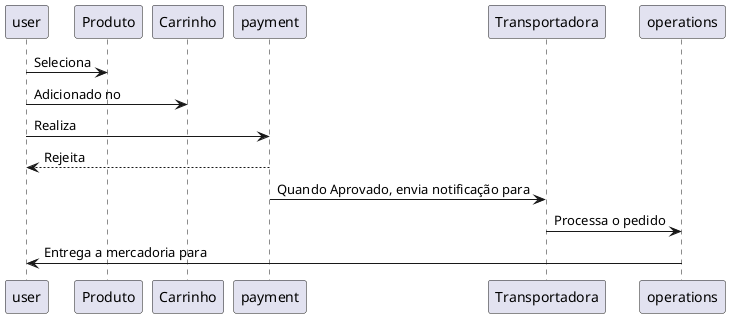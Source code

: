 @startuml Diagrama Sequencia / Sequence Diagram

user -> Produto : Seleciona
user -> Carrinho : Adicionado no
user -> payment : Realiza
user <-- payment : Rejeita

payment -> Transportadora : Quando Aprovado, envia notificação para
Transportadora -> operations : Processa o pedido
operations -> user: Entrega a mercadoria para

@enduml